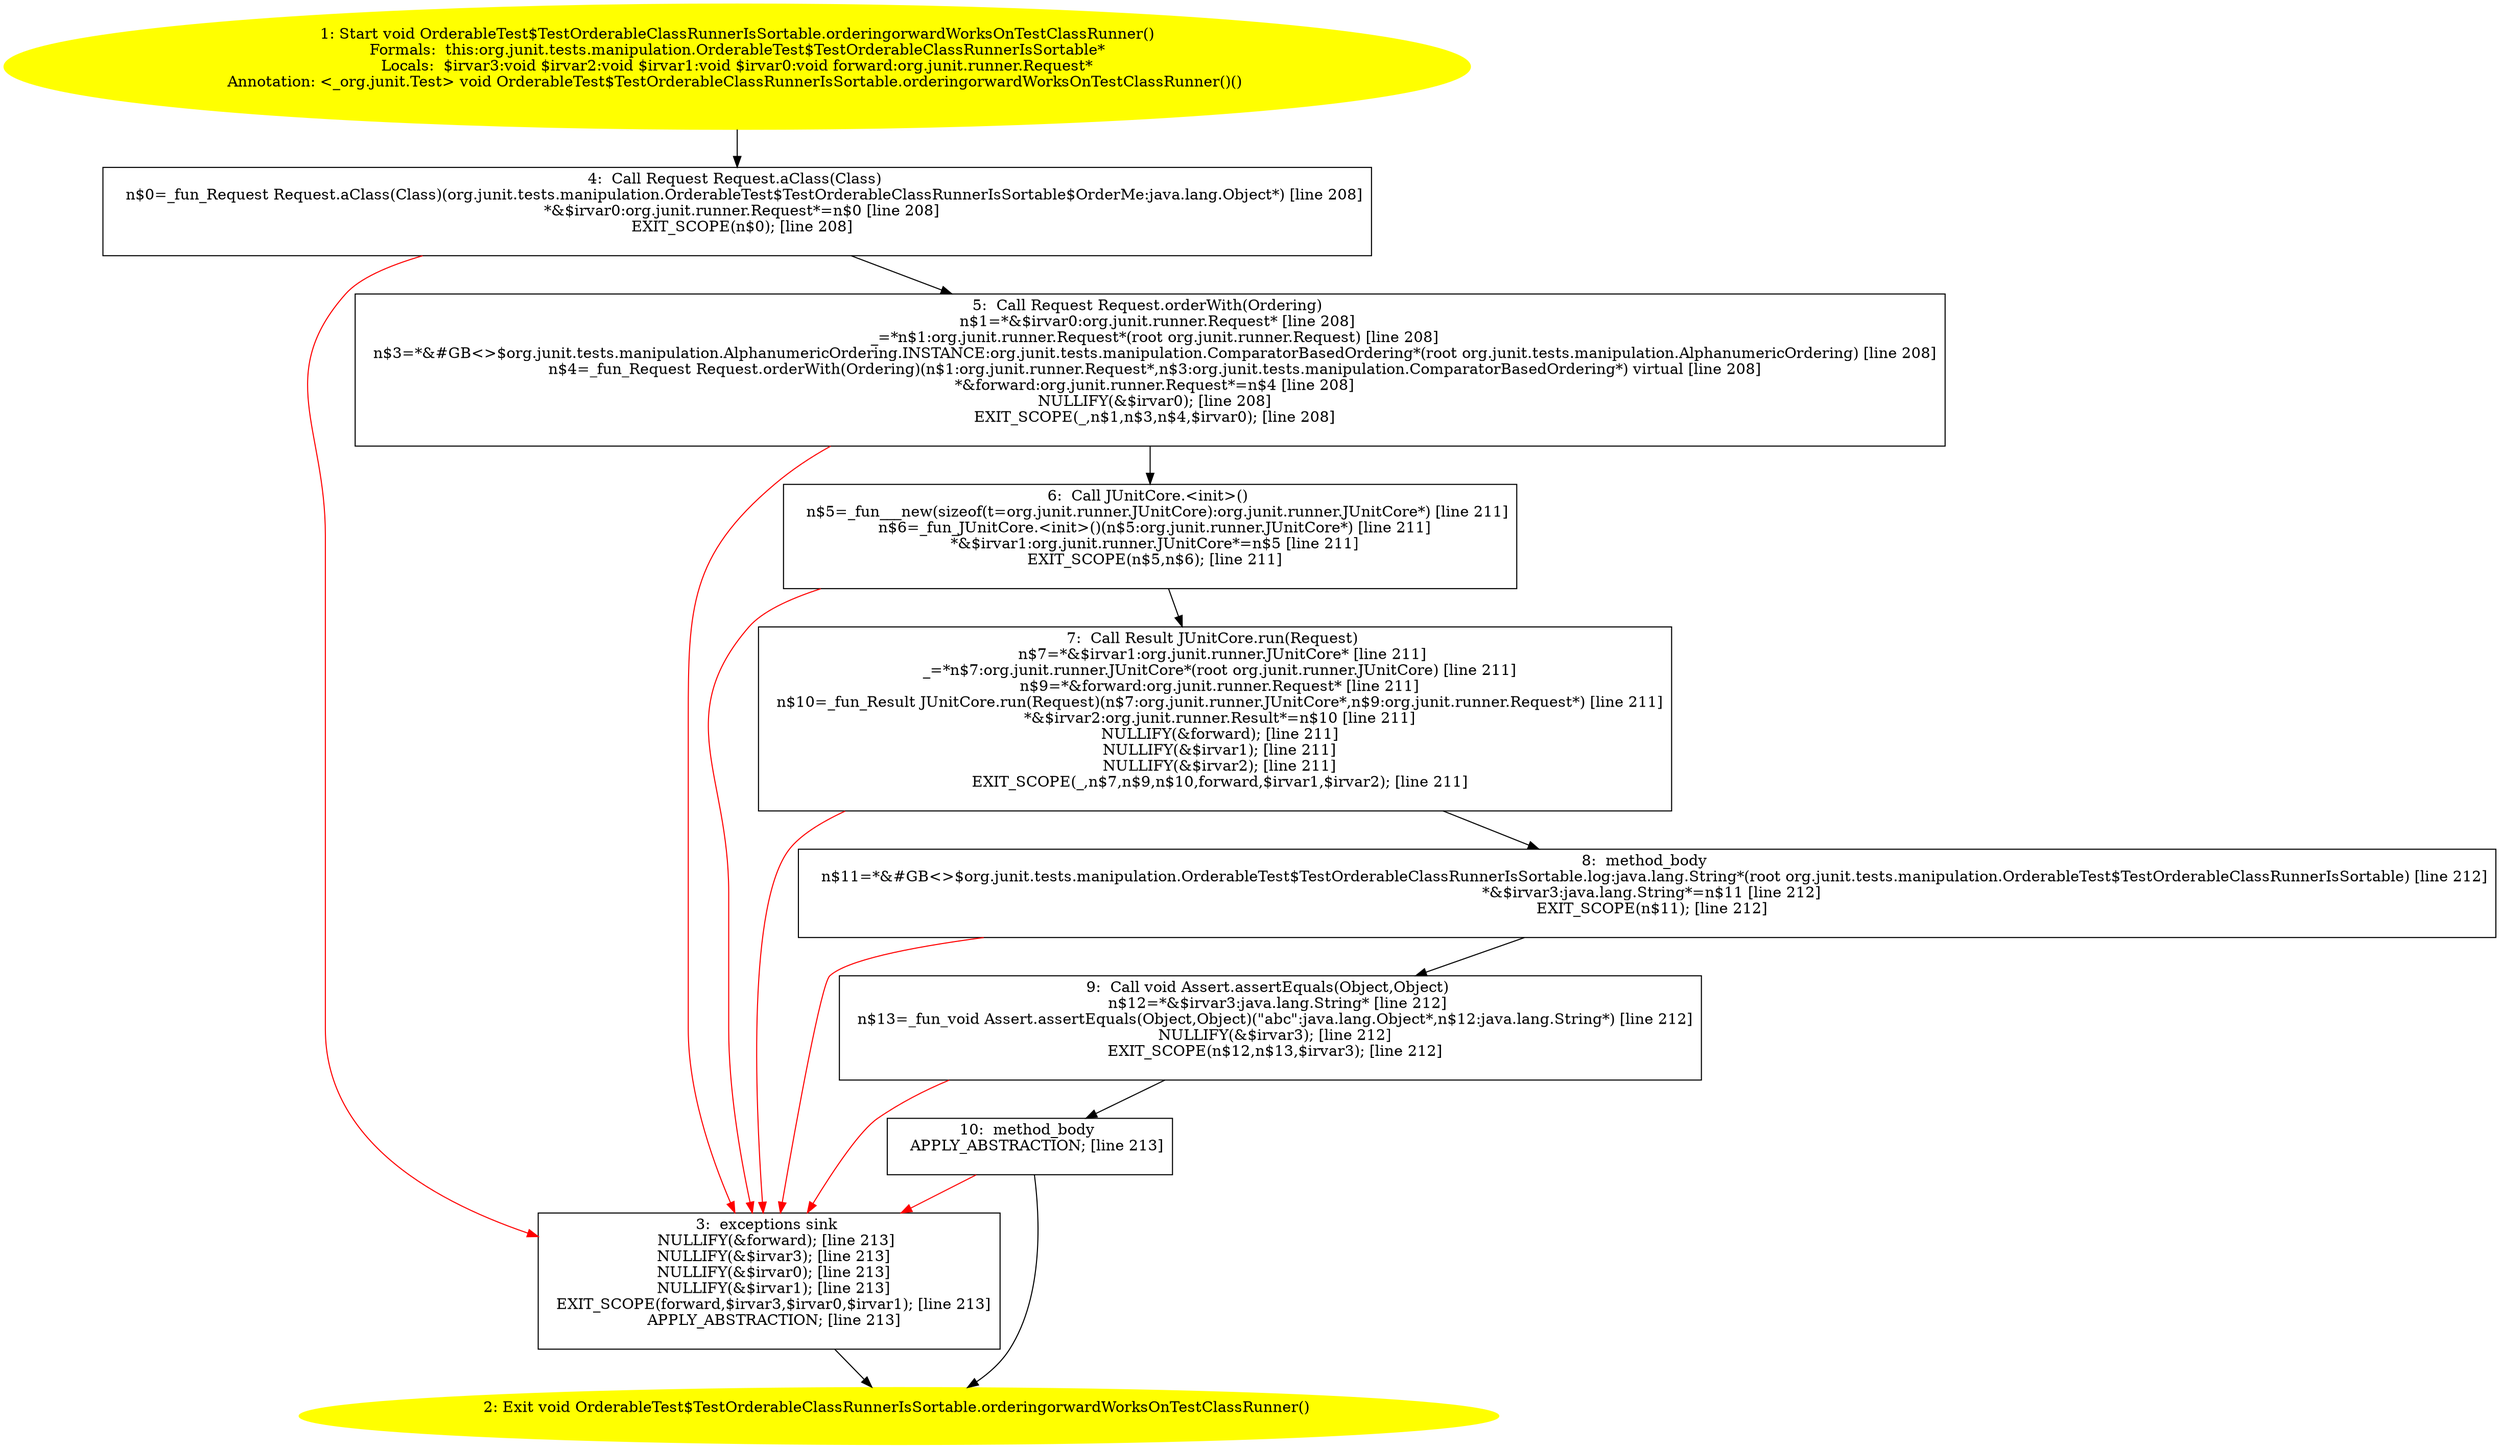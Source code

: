 /* @generated */
digraph cfg {
"org.junit.tests.manipulation.OrderableTest$TestOrderableClassRunnerIsSortable.orderingorwardWorksOnT.c091dd51aae99e34932205bd8d63574c_1" [label="1: Start void OrderableTest$TestOrderableClassRunnerIsSortable.orderingorwardWorksOnTestClassRunner()\nFormals:  this:org.junit.tests.manipulation.OrderableTest$TestOrderableClassRunnerIsSortable*\nLocals:  $irvar3:void $irvar2:void $irvar1:void $irvar0:void forward:org.junit.runner.Request*\nAnnotation: <_org.junit.Test> void OrderableTest$TestOrderableClassRunnerIsSortable.orderingorwardWorksOnTestClassRunner()() \n  " color=yellow style=filled]
	

	 "org.junit.tests.manipulation.OrderableTest$TestOrderableClassRunnerIsSortable.orderingorwardWorksOnT.c091dd51aae99e34932205bd8d63574c_1" -> "org.junit.tests.manipulation.OrderableTest$TestOrderableClassRunnerIsSortable.orderingorwardWorksOnT.c091dd51aae99e34932205bd8d63574c_4" ;
"org.junit.tests.manipulation.OrderableTest$TestOrderableClassRunnerIsSortable.orderingorwardWorksOnT.c091dd51aae99e34932205bd8d63574c_2" [label="2: Exit void OrderableTest$TestOrderableClassRunnerIsSortable.orderingorwardWorksOnTestClassRunner() \n  " color=yellow style=filled]
	

"org.junit.tests.manipulation.OrderableTest$TestOrderableClassRunnerIsSortable.orderingorwardWorksOnT.c091dd51aae99e34932205bd8d63574c_3" [label="3:  exceptions sink \n   NULLIFY(&forward); [line 213]\n  NULLIFY(&$irvar3); [line 213]\n  NULLIFY(&$irvar0); [line 213]\n  NULLIFY(&$irvar1); [line 213]\n  EXIT_SCOPE(forward,$irvar3,$irvar0,$irvar1); [line 213]\n  APPLY_ABSTRACTION; [line 213]\n " shape="box"]
	

	 "org.junit.tests.manipulation.OrderableTest$TestOrderableClassRunnerIsSortable.orderingorwardWorksOnT.c091dd51aae99e34932205bd8d63574c_3" -> "org.junit.tests.manipulation.OrderableTest$TestOrderableClassRunnerIsSortable.orderingorwardWorksOnT.c091dd51aae99e34932205bd8d63574c_2" ;
"org.junit.tests.manipulation.OrderableTest$TestOrderableClassRunnerIsSortable.orderingorwardWorksOnT.c091dd51aae99e34932205bd8d63574c_4" [label="4:  Call Request Request.aClass(Class) \n   n$0=_fun_Request Request.aClass(Class)(org.junit.tests.manipulation.OrderableTest$TestOrderableClassRunnerIsSortable$OrderMe:java.lang.Object*) [line 208]\n  *&$irvar0:org.junit.runner.Request*=n$0 [line 208]\n  EXIT_SCOPE(n$0); [line 208]\n " shape="box"]
	

	 "org.junit.tests.manipulation.OrderableTest$TestOrderableClassRunnerIsSortable.orderingorwardWorksOnT.c091dd51aae99e34932205bd8d63574c_4" -> "org.junit.tests.manipulation.OrderableTest$TestOrderableClassRunnerIsSortable.orderingorwardWorksOnT.c091dd51aae99e34932205bd8d63574c_5" ;
	 "org.junit.tests.manipulation.OrderableTest$TestOrderableClassRunnerIsSortable.orderingorwardWorksOnT.c091dd51aae99e34932205bd8d63574c_4" -> "org.junit.tests.manipulation.OrderableTest$TestOrderableClassRunnerIsSortable.orderingorwardWorksOnT.c091dd51aae99e34932205bd8d63574c_3" [color="red" ];
"org.junit.tests.manipulation.OrderableTest$TestOrderableClassRunnerIsSortable.orderingorwardWorksOnT.c091dd51aae99e34932205bd8d63574c_5" [label="5:  Call Request Request.orderWith(Ordering) \n   n$1=*&$irvar0:org.junit.runner.Request* [line 208]\n  _=*n$1:org.junit.runner.Request*(root org.junit.runner.Request) [line 208]\n  n$3=*&#GB<>$org.junit.tests.manipulation.AlphanumericOrdering.INSTANCE:org.junit.tests.manipulation.ComparatorBasedOrdering*(root org.junit.tests.manipulation.AlphanumericOrdering) [line 208]\n  n$4=_fun_Request Request.orderWith(Ordering)(n$1:org.junit.runner.Request*,n$3:org.junit.tests.manipulation.ComparatorBasedOrdering*) virtual [line 208]\n  *&forward:org.junit.runner.Request*=n$4 [line 208]\n  NULLIFY(&$irvar0); [line 208]\n  EXIT_SCOPE(_,n$1,n$3,n$4,$irvar0); [line 208]\n " shape="box"]
	

	 "org.junit.tests.manipulation.OrderableTest$TestOrderableClassRunnerIsSortable.orderingorwardWorksOnT.c091dd51aae99e34932205bd8d63574c_5" -> "org.junit.tests.manipulation.OrderableTest$TestOrderableClassRunnerIsSortable.orderingorwardWorksOnT.c091dd51aae99e34932205bd8d63574c_6" ;
	 "org.junit.tests.manipulation.OrderableTest$TestOrderableClassRunnerIsSortable.orderingorwardWorksOnT.c091dd51aae99e34932205bd8d63574c_5" -> "org.junit.tests.manipulation.OrderableTest$TestOrderableClassRunnerIsSortable.orderingorwardWorksOnT.c091dd51aae99e34932205bd8d63574c_3" [color="red" ];
"org.junit.tests.manipulation.OrderableTest$TestOrderableClassRunnerIsSortable.orderingorwardWorksOnT.c091dd51aae99e34932205bd8d63574c_6" [label="6:  Call JUnitCore.<init>() \n   n$5=_fun___new(sizeof(t=org.junit.runner.JUnitCore):org.junit.runner.JUnitCore*) [line 211]\n  n$6=_fun_JUnitCore.<init>()(n$5:org.junit.runner.JUnitCore*) [line 211]\n  *&$irvar1:org.junit.runner.JUnitCore*=n$5 [line 211]\n  EXIT_SCOPE(n$5,n$6); [line 211]\n " shape="box"]
	

	 "org.junit.tests.manipulation.OrderableTest$TestOrderableClassRunnerIsSortable.orderingorwardWorksOnT.c091dd51aae99e34932205bd8d63574c_6" -> "org.junit.tests.manipulation.OrderableTest$TestOrderableClassRunnerIsSortable.orderingorwardWorksOnT.c091dd51aae99e34932205bd8d63574c_7" ;
	 "org.junit.tests.manipulation.OrderableTest$TestOrderableClassRunnerIsSortable.orderingorwardWorksOnT.c091dd51aae99e34932205bd8d63574c_6" -> "org.junit.tests.manipulation.OrderableTest$TestOrderableClassRunnerIsSortable.orderingorwardWorksOnT.c091dd51aae99e34932205bd8d63574c_3" [color="red" ];
"org.junit.tests.manipulation.OrderableTest$TestOrderableClassRunnerIsSortable.orderingorwardWorksOnT.c091dd51aae99e34932205bd8d63574c_7" [label="7:  Call Result JUnitCore.run(Request) \n   n$7=*&$irvar1:org.junit.runner.JUnitCore* [line 211]\n  _=*n$7:org.junit.runner.JUnitCore*(root org.junit.runner.JUnitCore) [line 211]\n  n$9=*&forward:org.junit.runner.Request* [line 211]\n  n$10=_fun_Result JUnitCore.run(Request)(n$7:org.junit.runner.JUnitCore*,n$9:org.junit.runner.Request*) [line 211]\n  *&$irvar2:org.junit.runner.Result*=n$10 [line 211]\n  NULLIFY(&forward); [line 211]\n  NULLIFY(&$irvar1); [line 211]\n  NULLIFY(&$irvar2); [line 211]\n  EXIT_SCOPE(_,n$7,n$9,n$10,forward,$irvar1,$irvar2); [line 211]\n " shape="box"]
	

	 "org.junit.tests.manipulation.OrderableTest$TestOrderableClassRunnerIsSortable.orderingorwardWorksOnT.c091dd51aae99e34932205bd8d63574c_7" -> "org.junit.tests.manipulation.OrderableTest$TestOrderableClassRunnerIsSortable.orderingorwardWorksOnT.c091dd51aae99e34932205bd8d63574c_8" ;
	 "org.junit.tests.manipulation.OrderableTest$TestOrderableClassRunnerIsSortable.orderingorwardWorksOnT.c091dd51aae99e34932205bd8d63574c_7" -> "org.junit.tests.manipulation.OrderableTest$TestOrderableClassRunnerIsSortable.orderingorwardWorksOnT.c091dd51aae99e34932205bd8d63574c_3" [color="red" ];
"org.junit.tests.manipulation.OrderableTest$TestOrderableClassRunnerIsSortable.orderingorwardWorksOnT.c091dd51aae99e34932205bd8d63574c_8" [label="8:  method_body \n   n$11=*&#GB<>$org.junit.tests.manipulation.OrderableTest$TestOrderableClassRunnerIsSortable.log:java.lang.String*(root org.junit.tests.manipulation.OrderableTest$TestOrderableClassRunnerIsSortable) [line 212]\n  *&$irvar3:java.lang.String*=n$11 [line 212]\n  EXIT_SCOPE(n$11); [line 212]\n " shape="box"]
	

	 "org.junit.tests.manipulation.OrderableTest$TestOrderableClassRunnerIsSortable.orderingorwardWorksOnT.c091dd51aae99e34932205bd8d63574c_8" -> "org.junit.tests.manipulation.OrderableTest$TestOrderableClassRunnerIsSortable.orderingorwardWorksOnT.c091dd51aae99e34932205bd8d63574c_9" ;
	 "org.junit.tests.manipulation.OrderableTest$TestOrderableClassRunnerIsSortable.orderingorwardWorksOnT.c091dd51aae99e34932205bd8d63574c_8" -> "org.junit.tests.manipulation.OrderableTest$TestOrderableClassRunnerIsSortable.orderingorwardWorksOnT.c091dd51aae99e34932205bd8d63574c_3" [color="red" ];
"org.junit.tests.manipulation.OrderableTest$TestOrderableClassRunnerIsSortable.orderingorwardWorksOnT.c091dd51aae99e34932205bd8d63574c_9" [label="9:  Call void Assert.assertEquals(Object,Object) \n   n$12=*&$irvar3:java.lang.String* [line 212]\n  n$13=_fun_void Assert.assertEquals(Object,Object)(\"abc\":java.lang.Object*,n$12:java.lang.String*) [line 212]\n  NULLIFY(&$irvar3); [line 212]\n  EXIT_SCOPE(n$12,n$13,$irvar3); [line 212]\n " shape="box"]
	

	 "org.junit.tests.manipulation.OrderableTest$TestOrderableClassRunnerIsSortable.orderingorwardWorksOnT.c091dd51aae99e34932205bd8d63574c_9" -> "org.junit.tests.manipulation.OrderableTest$TestOrderableClassRunnerIsSortable.orderingorwardWorksOnT.c091dd51aae99e34932205bd8d63574c_10" ;
	 "org.junit.tests.manipulation.OrderableTest$TestOrderableClassRunnerIsSortable.orderingorwardWorksOnT.c091dd51aae99e34932205bd8d63574c_9" -> "org.junit.tests.manipulation.OrderableTest$TestOrderableClassRunnerIsSortable.orderingorwardWorksOnT.c091dd51aae99e34932205bd8d63574c_3" [color="red" ];
"org.junit.tests.manipulation.OrderableTest$TestOrderableClassRunnerIsSortable.orderingorwardWorksOnT.c091dd51aae99e34932205bd8d63574c_10" [label="10:  method_body \n   APPLY_ABSTRACTION; [line 213]\n " shape="box"]
	

	 "org.junit.tests.manipulation.OrderableTest$TestOrderableClassRunnerIsSortable.orderingorwardWorksOnT.c091dd51aae99e34932205bd8d63574c_10" -> "org.junit.tests.manipulation.OrderableTest$TestOrderableClassRunnerIsSortable.orderingorwardWorksOnT.c091dd51aae99e34932205bd8d63574c_2" ;
	 "org.junit.tests.manipulation.OrderableTest$TestOrderableClassRunnerIsSortable.orderingorwardWorksOnT.c091dd51aae99e34932205bd8d63574c_10" -> "org.junit.tests.manipulation.OrderableTest$TestOrderableClassRunnerIsSortable.orderingorwardWorksOnT.c091dd51aae99e34932205bd8d63574c_3" [color="red" ];
}
